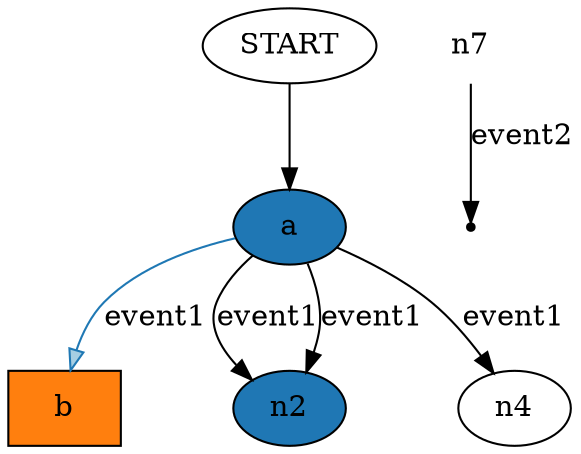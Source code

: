 digraph G {
    edge [comment="Wildcard node added automatic in EG."];
    node [comment="Wildcard node added automatic in EG."];
    START -> a;
    a [shape="ellipse",
       style="filled",
       fillcolor="#1f77b4"];
    b [shape="polygon",
       style="filled",
       fillcolor="#ff7f0e"];
    a -> b  [color="#1f78b4",
             fillcolor="#a6cee3",
             label=<event1>];
    n2 [shape=ellipse,
        style=filled,
        fillcolor="#1f77b4"];
    a -> n2  [label=<event1>];
    n4 [shape=ellipse];
    a -> n4  [label=<event1>];
    n5 [shape=point];
    n7 [shape=plaintext];
    n7 -> n5  [label=<event2>];
    a -> n2  [label=<event1>];
}
